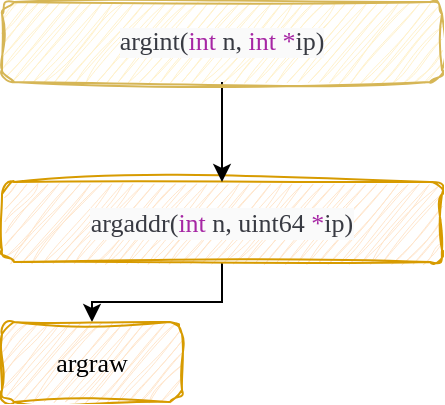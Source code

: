 <mxfile version="21.6.8" type="github">
  <diagram name="第 1 页" id="Ilql6SfUar8j_LKBANnA">
    <mxGraphModel dx="1124" dy="396" grid="0" gridSize="10" guides="0" tooltips="1" connect="1" arrows="1" fold="1" page="0" pageScale="1" pageWidth="827" pageHeight="1169" math="0" shadow="0">
      <root>
        <mxCell id="0" />
        <mxCell id="1" parent="0" />
        <mxCell id="bTVZgc3JkK64k6gWGBFB-16" style="edgeStyle=orthogonalEdgeStyle;rounded=0;orthogonalLoop=1;jettySize=auto;html=1;fontFamily=Comic Sans MS;fontSize=13;" edge="1" parent="1" source="bTVZgc3JkK64k6gWGBFB-15" target="bTVZgc3JkK64k6gWGBFB-17">
          <mxGeometry relative="1" as="geometry">
            <mxPoint x="15" y="215" as="targetPoint" />
          </mxGeometry>
        </mxCell>
        <mxCell id="bTVZgc3JkK64k6gWGBFB-15" value="&lt;div style=&quot;color: rgb(56, 58, 66); background-color: rgb(250, 250, 250); line-height: 16px; font-size: 13px;&quot;&gt;argaddr(&lt;span style=&quot;color: rgb(166, 38, 164); font-size: 13px;&quot;&gt;int&lt;/span&gt; n, uint64 &lt;span style=&quot;color: rgb(166, 38, 164); font-size: 13px;&quot;&gt;*&lt;/span&gt;ip)&lt;/div&gt;" style="rounded=1;whiteSpace=wrap;html=1;fillColor=#ffe6cc;strokeColor=#d79b00;glass=0;shadow=0;rotation=0;treeFolding=0;treeMoving=0;container=0;resizeHeight=0;disableMultiStrokeFill=0;sketch=1;curveFitting=1;jiggle=2;fontFamily=Comic Sans MS;fontSize=13;" vertex="1" parent="1">
          <mxGeometry x="-30" y="125" width="220" height="40" as="geometry" />
        </mxCell>
        <mxCell id="bTVZgc3JkK64k6gWGBFB-17" value="argraw" style="rounded=1;whiteSpace=wrap;html=1;fillColor=#ffe6cc;strokeColor=#d79b00;sketch=1;curveFitting=1;jiggle=2;glass=0;shadow=0;rotation=0;fontFamily=Comic Sans MS;fontSize=13;" vertex="1" parent="1">
          <mxGeometry x="-30" y="195" width="90" height="40" as="geometry" />
        </mxCell>
        <mxCell id="bTVZgc3JkK64k6gWGBFB-19" style="edgeStyle=orthogonalEdgeStyle;rounded=0;orthogonalLoop=1;jettySize=auto;html=1;entryX=0.5;entryY=0;entryDx=0;entryDy=0;fontFamily=Comic Sans MS;fontSize=13;" edge="1" parent="1" source="bTVZgc3JkK64k6gWGBFB-18" target="bTVZgc3JkK64k6gWGBFB-15">
          <mxGeometry relative="1" as="geometry" />
        </mxCell>
        <mxCell id="bTVZgc3JkK64k6gWGBFB-18" value="&lt;p style=&quot;line-height: 114%; font-size: 13px;&quot;&gt;&lt;/p&gt;&lt;div style=&quot;color: rgb(56, 58, 66); background-color: rgb(250, 250, 250); line-height: 114%; font-size: 13px;&quot;&gt;&lt;font style=&quot;font-size: 13px;&quot;&gt;argint(&lt;span style=&quot;color: rgb(166, 38, 164); font-size: 13px;&quot;&gt;int&lt;/span&gt; n, &lt;span style=&quot;color: rgb(166, 38, 164); font-size: 13px;&quot;&gt;int&lt;/span&gt; &lt;span style=&quot;color: rgb(166, 38, 164); font-size: 13px;&quot;&gt;*&lt;/span&gt;ip)&lt;/font&gt;&lt;/div&gt;&lt;p style=&quot;font-size: 13px;&quot;&gt;&lt;/p&gt;" style="rounded=1;whiteSpace=wrap;html=1;fillColor=#fff2cc;strokeColor=#d6b656;sketch=1;curveFitting=1;jiggle=2;glass=0;shadow=0;rotation=0;fontFamily=Comic Sans MS;fontSize=13;" vertex="1" parent="1">
          <mxGeometry x="-30" y="35" width="220" height="40" as="geometry" />
        </mxCell>
      </root>
    </mxGraphModel>
  </diagram>
</mxfile>
